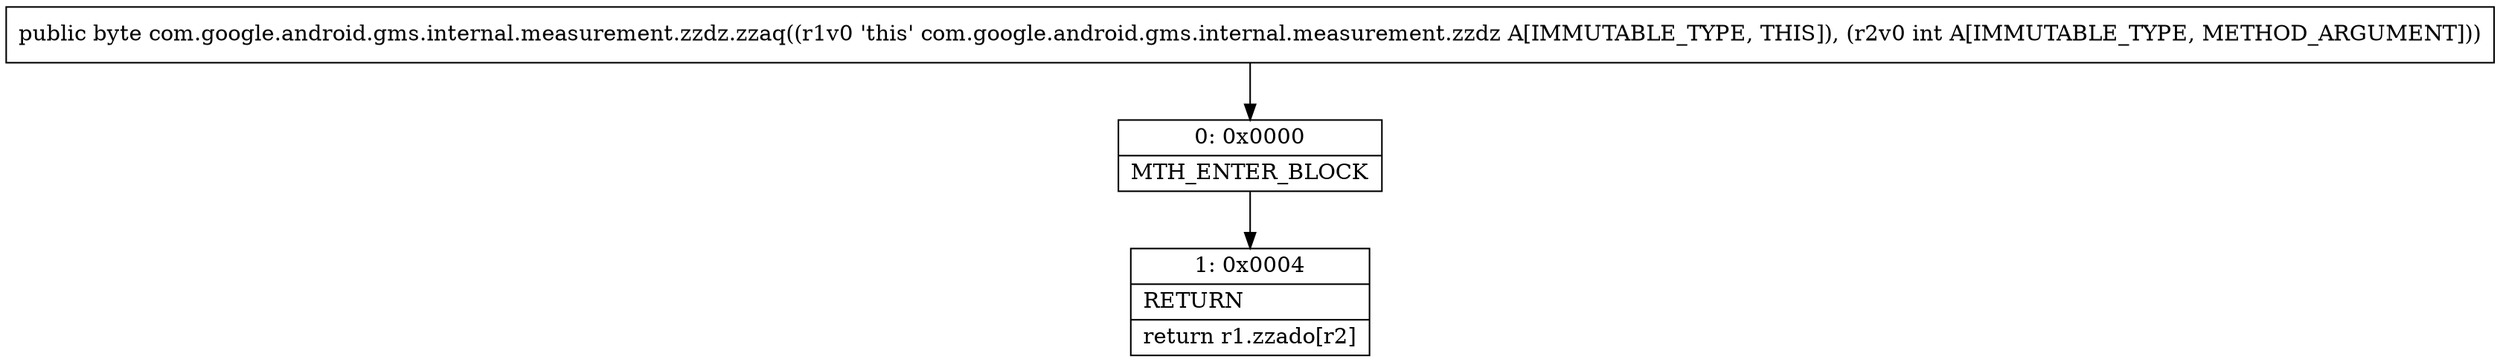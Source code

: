 digraph "CFG forcom.google.android.gms.internal.measurement.zzdz.zzaq(I)B" {
Node_0 [shape=record,label="{0\:\ 0x0000|MTH_ENTER_BLOCK\l}"];
Node_1 [shape=record,label="{1\:\ 0x0004|RETURN\l|return r1.zzado[r2]\l}"];
MethodNode[shape=record,label="{public byte com.google.android.gms.internal.measurement.zzdz.zzaq((r1v0 'this' com.google.android.gms.internal.measurement.zzdz A[IMMUTABLE_TYPE, THIS]), (r2v0 int A[IMMUTABLE_TYPE, METHOD_ARGUMENT])) }"];
MethodNode -> Node_0;
Node_0 -> Node_1;
}


